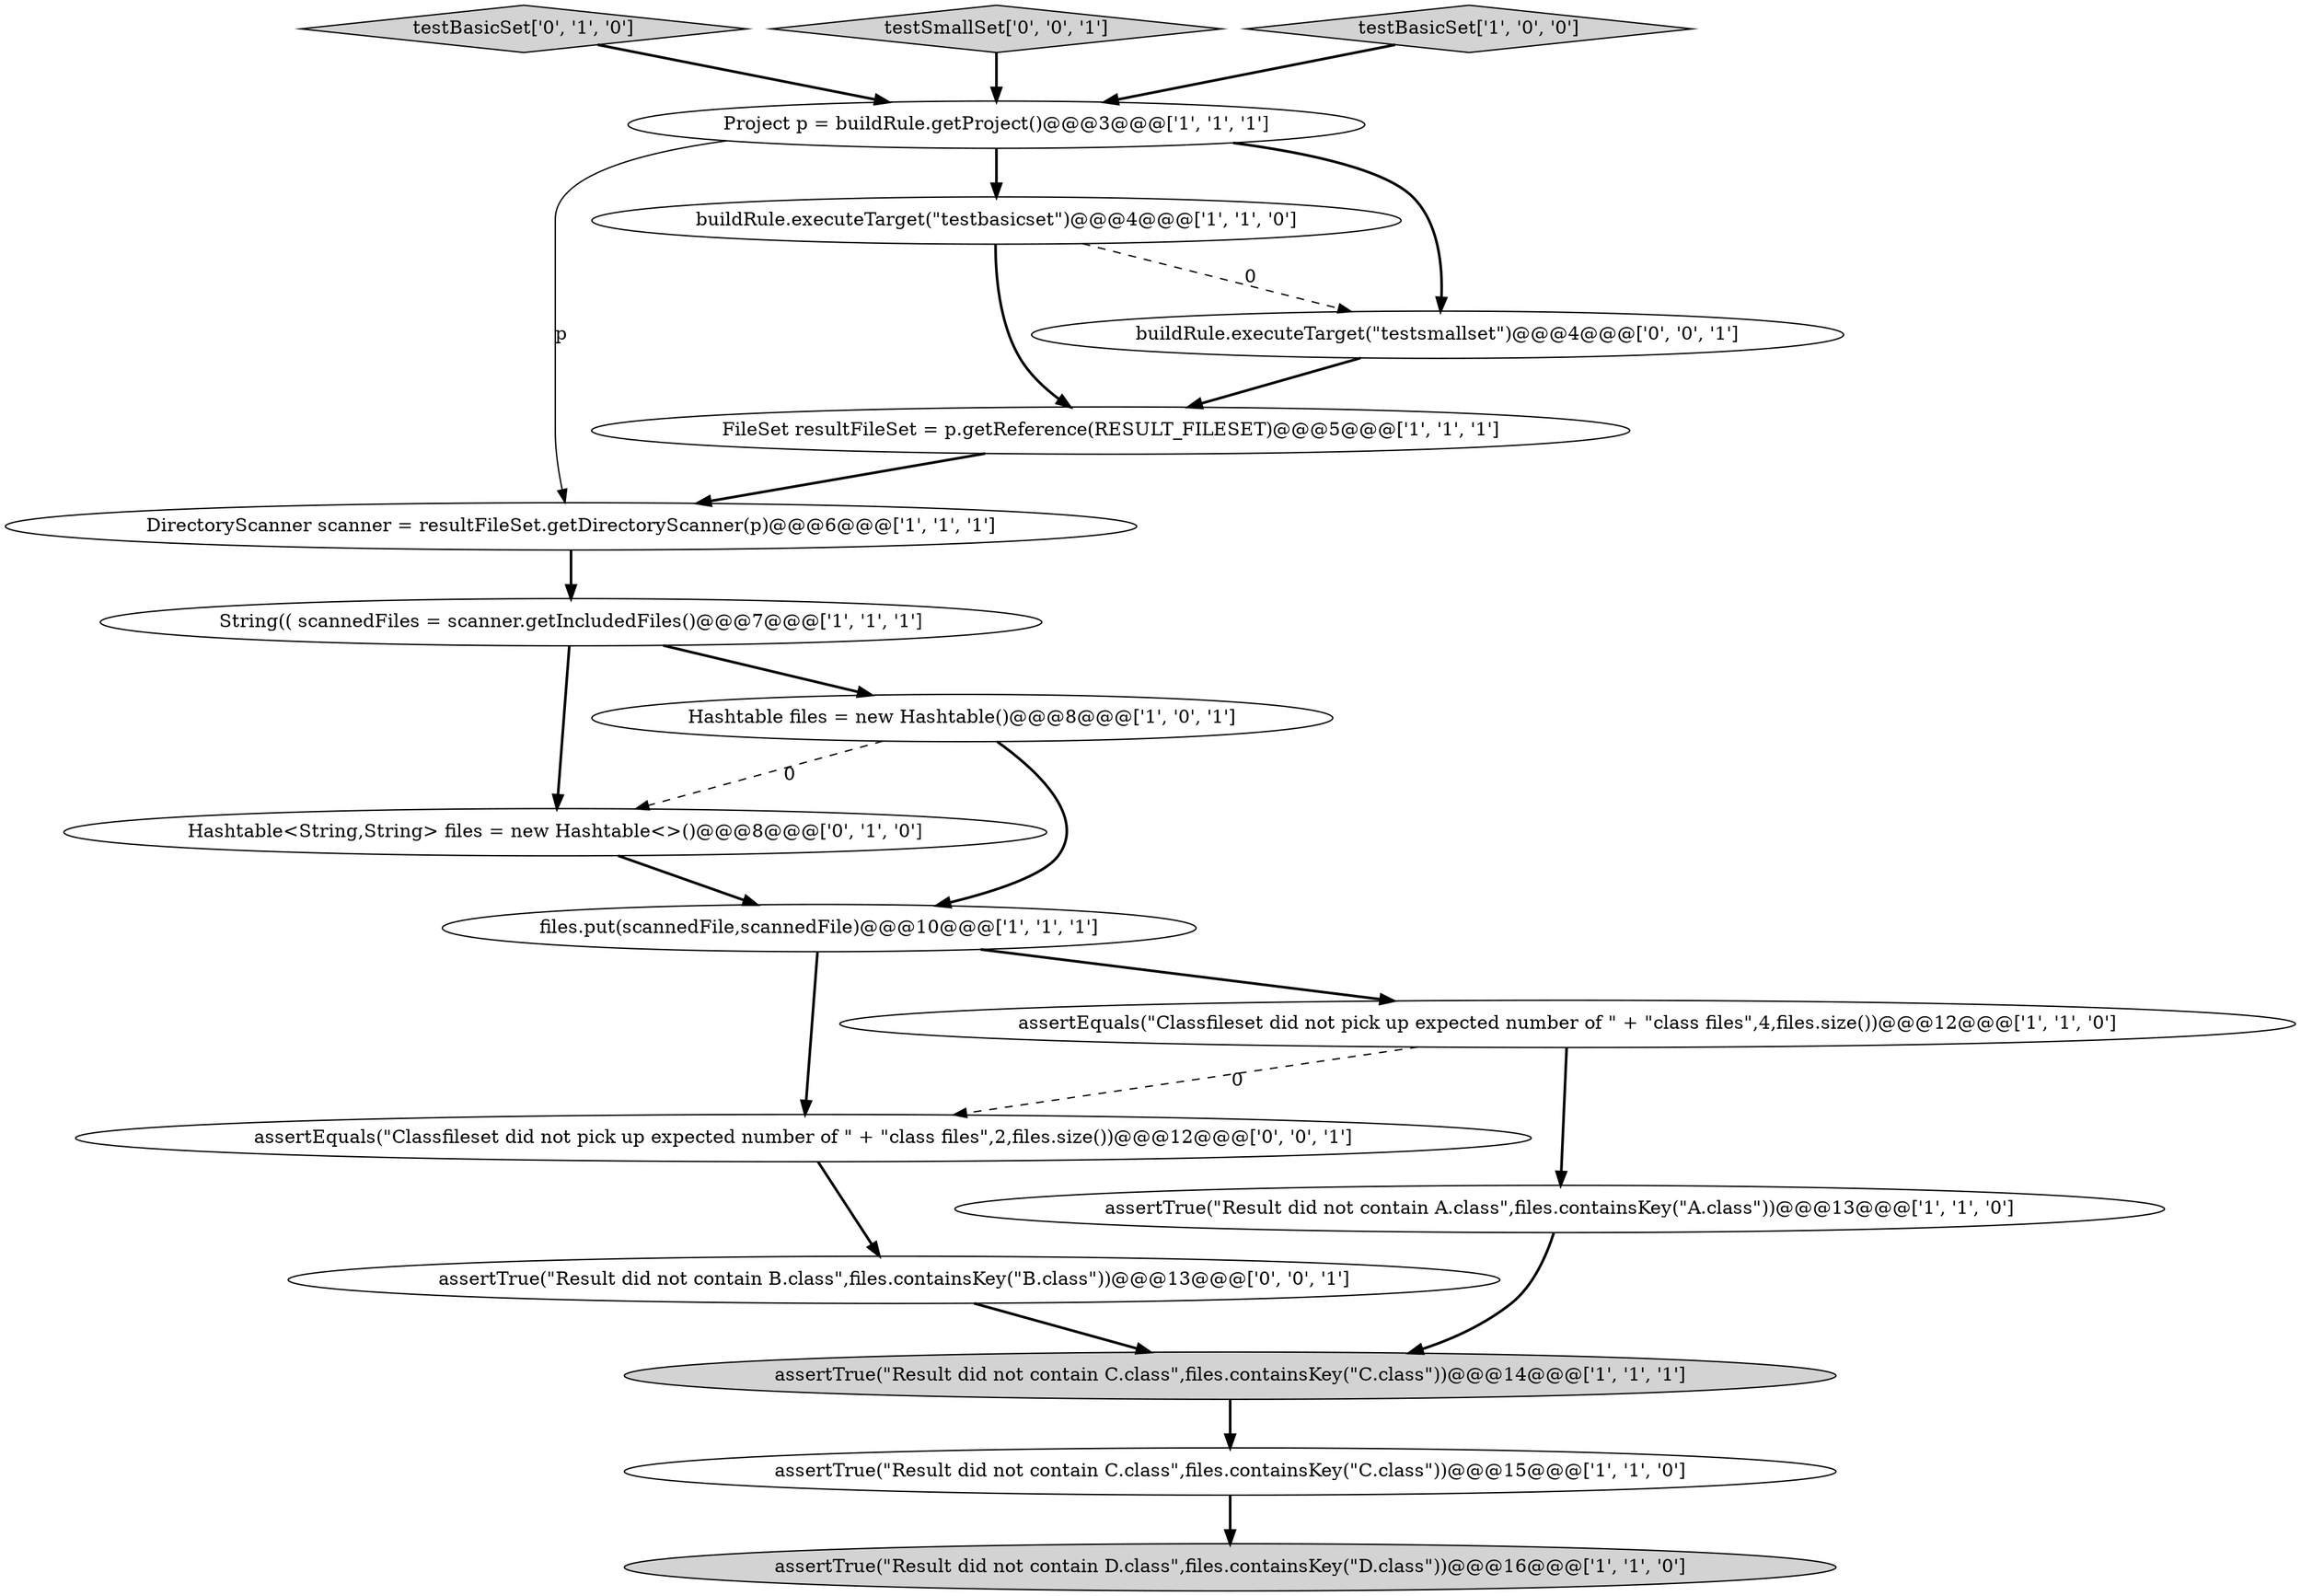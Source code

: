 digraph {
0 [style = filled, label = "assertTrue(\"Result did not contain A.class\",files.containsKey(\"A.class\"))@@@13@@@['1', '1', '0']", fillcolor = white, shape = ellipse image = "AAA0AAABBB1BBB"];
14 [style = filled, label = "testBasicSet['0', '1', '0']", fillcolor = lightgray, shape = diamond image = "AAA0AAABBB2BBB"];
16 [style = filled, label = "assertEquals(\"Classfileset did not pick up expected number of \" + \"class files\",2,files.size())@@@12@@@['0', '0', '1']", fillcolor = white, shape = ellipse image = "AAA0AAABBB3BBB"];
15 [style = filled, label = "buildRule.executeTarget(\"testsmallset\")@@@4@@@['0', '0', '1']", fillcolor = white, shape = ellipse image = "AAA0AAABBB3BBB"];
12 [style = filled, label = "assertTrue(\"Result did not contain C.class\",files.containsKey(\"C.class\"))@@@14@@@['1', '1', '1']", fillcolor = lightgray, shape = ellipse image = "AAA0AAABBB1BBB"];
6 [style = filled, label = "String(( scannedFiles = scanner.getIncludedFiles()@@@7@@@['1', '1', '1']", fillcolor = white, shape = ellipse image = "AAA0AAABBB1BBB"];
9 [style = filled, label = "DirectoryScanner scanner = resultFileSet.getDirectoryScanner(p)@@@6@@@['1', '1', '1']", fillcolor = white, shape = ellipse image = "AAA0AAABBB1BBB"];
17 [style = filled, label = "testSmallSet['0', '0', '1']", fillcolor = lightgray, shape = diamond image = "AAA0AAABBB3BBB"];
2 [style = filled, label = "FileSet resultFileSet = p.getReference(RESULT_FILESET)@@@5@@@['1', '1', '1']", fillcolor = white, shape = ellipse image = "AAA0AAABBB1BBB"];
8 [style = filled, label = "testBasicSet['1', '0', '0']", fillcolor = lightgray, shape = diamond image = "AAA0AAABBB1BBB"];
4 [style = filled, label = "assertTrue(\"Result did not contain D.class\",files.containsKey(\"D.class\"))@@@16@@@['1', '1', '0']", fillcolor = lightgray, shape = ellipse image = "AAA0AAABBB1BBB"];
13 [style = filled, label = "Hashtable<String,String> files = new Hashtable<>()@@@8@@@['0', '1', '0']", fillcolor = white, shape = ellipse image = "AAA1AAABBB2BBB"];
7 [style = filled, label = "Hashtable files = new Hashtable()@@@8@@@['1', '0', '1']", fillcolor = white, shape = ellipse image = "AAA0AAABBB1BBB"];
1 [style = filled, label = "assertTrue(\"Result did not contain C.class\",files.containsKey(\"C.class\"))@@@15@@@['1', '1', '0']", fillcolor = white, shape = ellipse image = "AAA0AAABBB1BBB"];
10 [style = filled, label = "files.put(scannedFile,scannedFile)@@@10@@@['1', '1', '1']", fillcolor = white, shape = ellipse image = "AAA0AAABBB1BBB"];
11 [style = filled, label = "buildRule.executeTarget(\"testbasicset\")@@@4@@@['1', '1', '0']", fillcolor = white, shape = ellipse image = "AAA0AAABBB1BBB"];
18 [style = filled, label = "assertTrue(\"Result did not contain B.class\",files.containsKey(\"B.class\"))@@@13@@@['0', '0', '1']", fillcolor = white, shape = ellipse image = "AAA0AAABBB3BBB"];
3 [style = filled, label = "assertEquals(\"Classfileset did not pick up expected number of \" + \"class files\",4,files.size())@@@12@@@['1', '1', '0']", fillcolor = white, shape = ellipse image = "AAA0AAABBB1BBB"];
5 [style = filled, label = "Project p = buildRule.getProject()@@@3@@@['1', '1', '1']", fillcolor = white, shape = ellipse image = "AAA0AAABBB1BBB"];
10->16 [style = bold, label=""];
14->5 [style = bold, label=""];
5->9 [style = solid, label="p"];
8->5 [style = bold, label=""];
7->10 [style = bold, label=""];
3->16 [style = dashed, label="0"];
16->18 [style = bold, label=""];
12->1 [style = bold, label=""];
6->13 [style = bold, label=""];
7->13 [style = dashed, label="0"];
11->2 [style = bold, label=""];
15->2 [style = bold, label=""];
10->3 [style = bold, label=""];
9->6 [style = bold, label=""];
2->9 [style = bold, label=""];
11->15 [style = dashed, label="0"];
0->12 [style = bold, label=""];
5->11 [style = bold, label=""];
3->0 [style = bold, label=""];
1->4 [style = bold, label=""];
18->12 [style = bold, label=""];
6->7 [style = bold, label=""];
13->10 [style = bold, label=""];
17->5 [style = bold, label=""];
5->15 [style = bold, label=""];
}
